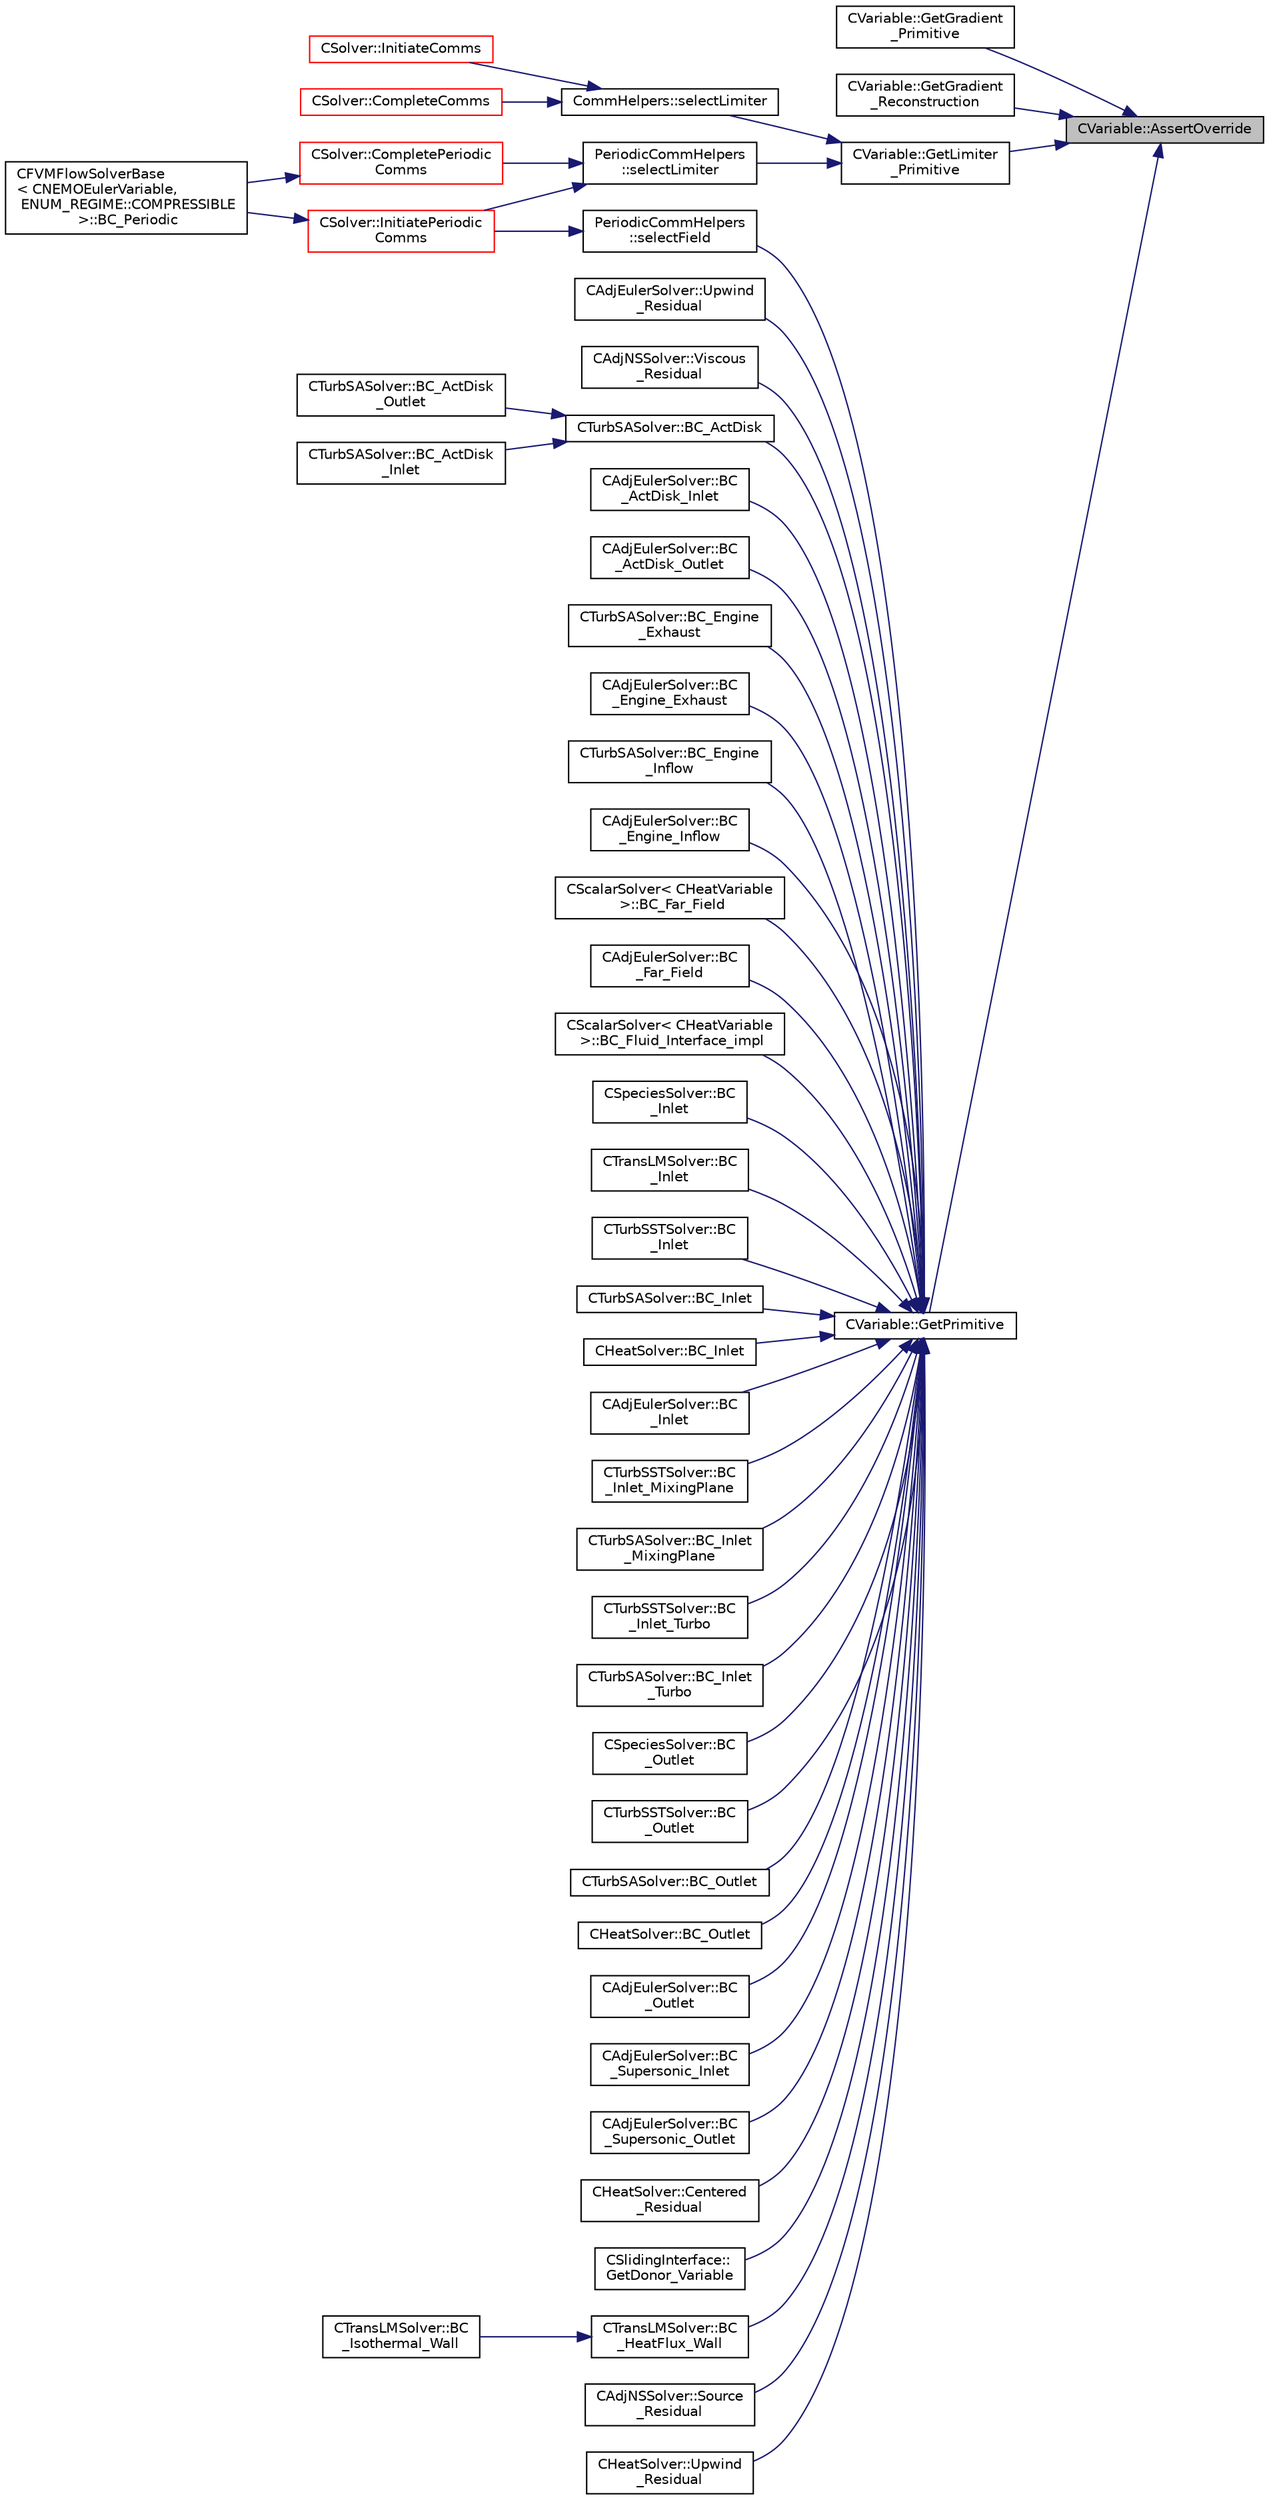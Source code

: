 digraph "CVariable::AssertOverride"
{
 // LATEX_PDF_SIZE
  edge [fontname="Helvetica",fontsize="10",labelfontname="Helvetica",labelfontsize="10"];
  node [fontname="Helvetica",fontsize="10",shape=record];
  rankdir="RL";
  Node1 [label="CVariable::AssertOverride",height=0.2,width=0.4,color="black", fillcolor="grey75", style="filled", fontcolor="black",tooltip=" "];
  Node1 -> Node2 [dir="back",color="midnightblue",fontsize="10",style="solid",fontname="Helvetica"];
  Node2 [label="CVariable::GetGradient\l_Primitive",height=0.2,width=0.4,color="black", fillcolor="white", style="filled",URL="$classCVariable.html#a49daad2be9c97c87d10de102fe5a1368",tooltip="Get the primitive variable gradients for all points."];
  Node1 -> Node3 [dir="back",color="midnightblue",fontsize="10",style="solid",fontname="Helvetica"];
  Node3 [label="CVariable::GetGradient\l_Reconstruction",height=0.2,width=0.4,color="black", fillcolor="white", style="filled",URL="$classCVariable.html#af632bb3f5f6dfc4bada1d0a4c7edddd3",tooltip="Get the reconstruction gradient for primitive variable at all points."];
  Node1 -> Node4 [dir="back",color="midnightblue",fontsize="10",style="solid",fontname="Helvetica"];
  Node4 [label="CVariable::GetLimiter\l_Primitive",height=0.2,width=0.4,color="black", fillcolor="white", style="filled",URL="$classCVariable.html#aa270f046d6bb56c65899db35c4489fd4",tooltip="Get the primitive variables limiter."];
  Node4 -> Node5 [dir="back",color="midnightblue",fontsize="10",style="solid",fontname="Helvetica"];
  Node5 [label="PeriodicCommHelpers\l::selectLimiter",height=0.2,width=0.4,color="black", fillcolor="white", style="filled",URL="$namespacePeriodicCommHelpers.html#a04bf09361d0170e48b14dc8d742da6b0",tooltip=" "];
  Node5 -> Node6 [dir="back",color="midnightblue",fontsize="10",style="solid",fontname="Helvetica"];
  Node6 [label="CSolver::CompletePeriodic\lComms",height=0.2,width=0.4,color="red", fillcolor="white", style="filled",URL="$classCSolver.html#a6b9c3e0290bce84f14ad3fde8ffa8658",tooltip="Routine to complete the set of non-blocking periodic communications launched by InitiatePeriodicComms..."];
  Node6 -> Node7 [dir="back",color="midnightblue",fontsize="10",style="solid",fontname="Helvetica"];
  Node7 [label="CFVMFlowSolverBase\l\< CNEMOEulerVariable,\l ENUM_REGIME::COMPRESSIBLE\l \>::BC_Periodic",height=0.2,width=0.4,color="black", fillcolor="white", style="filled",URL="$classCFVMFlowSolverBase.html#a24ebe4d462bbef07ec992c8c4d3e3aa3",tooltip="Impose a periodic boundary condition by summing contributions from the complete control volume."];
  Node5 -> Node27 [dir="back",color="midnightblue",fontsize="10",style="solid",fontname="Helvetica"];
  Node27 [label="CSolver::InitiatePeriodic\lComms",height=0.2,width=0.4,color="red", fillcolor="white", style="filled",URL="$classCSolver.html#a1a6e3eee698f471925178d422a0c3724",tooltip="Routine to load a solver quantity into the data structures for MPI periodic communication and to laun..."];
  Node27 -> Node7 [dir="back",color="midnightblue",fontsize="10",style="solid",fontname="Helvetica"];
  Node4 -> Node28 [dir="back",color="midnightblue",fontsize="10",style="solid",fontname="Helvetica"];
  Node28 [label="CommHelpers::selectLimiter",height=0.2,width=0.4,color="black", fillcolor="white", style="filled",URL="$namespaceCommHelpers.html#aae9892d8f4089058f1fe9f51729269dd",tooltip=" "];
  Node28 -> Node29 [dir="back",color="midnightblue",fontsize="10",style="solid",fontname="Helvetica"];
  Node29 [label="CSolver::CompleteComms",height=0.2,width=0.4,color="red", fillcolor="white", style="filled",URL="$classCSolver.html#a6891c839827efbebdcbf9a349f4da92c",tooltip="Routine to complete the set of non-blocking communications launched by InitiateComms() and unpacking ..."];
  Node28 -> Node61 [dir="back",color="midnightblue",fontsize="10",style="solid",fontname="Helvetica"];
  Node61 [label="CSolver::InitiateComms",height=0.2,width=0.4,color="red", fillcolor="white", style="filled",URL="$classCSolver.html#a7c5c26e7f006b4bb7e93582d839cf09d",tooltip="Routine to load a solver quantity into the data structures for MPI point-to-point communication and t..."];
  Node1 -> Node62 [dir="back",color="midnightblue",fontsize="10",style="solid",fontname="Helvetica"];
  Node62 [label="CVariable::GetPrimitive",height=0.2,width=0.4,color="black", fillcolor="white", style="filled",URL="$classCVariable.html#a634a803b0d397aec7a44420cd5159079",tooltip="Get the primitive variables for all points."];
  Node62 -> Node63 [dir="back",color="midnightblue",fontsize="10",style="solid",fontname="Helvetica"];
  Node63 [label="CTurbSASolver::BC_ActDisk",height=0.2,width=0.4,color="black", fillcolor="white", style="filled",URL="$classCTurbSASolver.html#a66e84b3d8a0891d1222b6f1ed870733f",tooltip="Impose an actuator disk inlet boundary condition."];
  Node63 -> Node64 [dir="back",color="midnightblue",fontsize="10",style="solid",fontname="Helvetica"];
  Node64 [label="CTurbSASolver::BC_ActDisk\l_Inlet",height=0.2,width=0.4,color="black", fillcolor="white", style="filled",URL="$classCTurbSASolver.html#a12d9bc56fae59b3a01e704213f7bbb47",tooltip="Impose an actuator disk inlet boundary condition."];
  Node63 -> Node65 [dir="back",color="midnightblue",fontsize="10",style="solid",fontname="Helvetica"];
  Node65 [label="CTurbSASolver::BC_ActDisk\l_Outlet",height=0.2,width=0.4,color="black", fillcolor="white", style="filled",URL="$classCTurbSASolver.html#a3e945b3079f74cb75291507298bad1ad",tooltip="Impose an actuator disk outlet boundary condition."];
  Node62 -> Node66 [dir="back",color="midnightblue",fontsize="10",style="solid",fontname="Helvetica"];
  Node66 [label="CAdjEulerSolver::BC\l_ActDisk_Inlet",height=0.2,width=0.4,color="black", fillcolor="white", style="filled",URL="$classCAdjEulerSolver.html#a67518d5cacd92978c0abacd480143b90",tooltip="Impose an actuator disk inlet boundary condition."];
  Node62 -> Node67 [dir="back",color="midnightblue",fontsize="10",style="solid",fontname="Helvetica"];
  Node67 [label="CAdjEulerSolver::BC\l_ActDisk_Outlet",height=0.2,width=0.4,color="black", fillcolor="white", style="filled",URL="$classCAdjEulerSolver.html#aa60ca4eb0d68293819c21c9d8f9a0fcc",tooltip="Impose an actuator disk outlet boundary condition."];
  Node62 -> Node68 [dir="back",color="midnightblue",fontsize="10",style="solid",fontname="Helvetica"];
  Node68 [label="CTurbSASolver::BC_Engine\l_Exhaust",height=0.2,width=0.4,color="black", fillcolor="white", style="filled",URL="$classCTurbSASolver.html#a65653a4cddb1a2dd9cdb6e88e3cde711",tooltip="Impose the engine exhaust boundary condition."];
  Node62 -> Node69 [dir="back",color="midnightblue",fontsize="10",style="solid",fontname="Helvetica"];
  Node69 [label="CAdjEulerSolver::BC\l_Engine_Exhaust",height=0.2,width=0.4,color="black", fillcolor="white", style="filled",URL="$classCAdjEulerSolver.html#a460a66ee6af3bc4070ceebfafbfe5d27",tooltip="Impose the engine exhaust boundary condition."];
  Node62 -> Node70 [dir="back",color="midnightblue",fontsize="10",style="solid",fontname="Helvetica"];
  Node70 [label="CTurbSASolver::BC_Engine\l_Inflow",height=0.2,width=0.4,color="black", fillcolor="white", style="filled",URL="$classCTurbSASolver.html#a50f476d77849977be97da5c07f28e4ce",tooltip="Impose the engine inflow boundary condition."];
  Node62 -> Node71 [dir="back",color="midnightblue",fontsize="10",style="solid",fontname="Helvetica"];
  Node71 [label="CAdjEulerSolver::BC\l_Engine_Inflow",height=0.2,width=0.4,color="black", fillcolor="white", style="filled",URL="$classCAdjEulerSolver.html#a0fdcf2e46487f71abadd4da1eaf80353",tooltip="Impose the engine inflow adjoint boundary condition."];
  Node62 -> Node72 [dir="back",color="midnightblue",fontsize="10",style="solid",fontname="Helvetica"];
  Node72 [label="CScalarSolver\< CHeatVariable\l \>::BC_Far_Field",height=0.2,width=0.4,color="black", fillcolor="white", style="filled",URL="$classCScalarSolver.html#abb80fb42d9d6a87c8f9445354ce0c113",tooltip="Impose the Far Field boundary condition."];
  Node62 -> Node73 [dir="back",color="midnightblue",fontsize="10",style="solid",fontname="Helvetica"];
  Node73 [label="CAdjEulerSolver::BC\l_Far_Field",height=0.2,width=0.4,color="black", fillcolor="white", style="filled",URL="$classCAdjEulerSolver.html#ad145d66ed2938ef1b6a187d3133ee101",tooltip="Impose the boundary condition to the far field using characteristics."];
  Node62 -> Node74 [dir="back",color="midnightblue",fontsize="10",style="solid",fontname="Helvetica"];
  Node74 [label="CScalarSolver\< CHeatVariable\l \>::BC_Fluid_Interface_impl",height=0.2,width=0.4,color="black", fillcolor="white", style="filled",URL="$classCScalarSolver.html#a72b57a00685a9745cd20e1ee5294c31d",tooltip="Generic implementation of the fluid interface boundary condition for scalar solvers."];
  Node62 -> Node75 [dir="back",color="midnightblue",fontsize="10",style="solid",fontname="Helvetica"];
  Node75 [label="CTransLMSolver::BC\l_HeatFlux_Wall",height=0.2,width=0.4,color="black", fillcolor="white", style="filled",URL="$classCTransLMSolver.html#a626ed10ef211b8920fba65183d7a92a6",tooltip="Impose the Langtry Menter transition wall boundary condition."];
  Node75 -> Node76 [dir="back",color="midnightblue",fontsize="10",style="solid",fontname="Helvetica"];
  Node76 [label="CTransLMSolver::BC\l_Isothermal_Wall",height=0.2,width=0.4,color="black", fillcolor="white", style="filled",URL="$classCTransLMSolver.html#a3b7273bf77b59d8be00b486c124bfbde",tooltip="Impose the Navier-Stokes wall boundary condition."];
  Node62 -> Node77 [dir="back",color="midnightblue",fontsize="10",style="solid",fontname="Helvetica"];
  Node77 [label="CSpeciesSolver::BC\l_Inlet",height=0.2,width=0.4,color="black", fillcolor="white", style="filled",URL="$classCSpeciesSolver.html#ae44ba23c513ea2a0ee0e9e203e353b7b",tooltip="Impose the inlet boundary condition."];
  Node62 -> Node78 [dir="back",color="midnightblue",fontsize="10",style="solid",fontname="Helvetica"];
  Node78 [label="CTransLMSolver::BC\l_Inlet",height=0.2,width=0.4,color="black", fillcolor="white", style="filled",URL="$classCTransLMSolver.html#ade87e60ede32885ec06465435326612d",tooltip="Impose the inlet boundary condition."];
  Node62 -> Node79 [dir="back",color="midnightblue",fontsize="10",style="solid",fontname="Helvetica"];
  Node79 [label="CTurbSSTSolver::BC\l_Inlet",height=0.2,width=0.4,color="black", fillcolor="white", style="filled",URL="$classCTurbSSTSolver.html#ad82e31e58c6d95db62377666c3554d3d",tooltip="Impose the inlet boundary condition."];
  Node62 -> Node80 [dir="back",color="midnightblue",fontsize="10",style="solid",fontname="Helvetica"];
  Node80 [label="CTurbSASolver::BC_Inlet",height=0.2,width=0.4,color="black", fillcolor="white", style="filled",URL="$classCTurbSASolver.html#ab630c3c3f90b092d0b79fe9d91165c33",tooltip="Impose the inlet boundary condition."];
  Node62 -> Node81 [dir="back",color="midnightblue",fontsize="10",style="solid",fontname="Helvetica"];
  Node81 [label="CHeatSolver::BC_Inlet",height=0.2,width=0.4,color="black", fillcolor="white", style="filled",URL="$classCHeatSolver.html#a425001a48ff8e440183ac9d74ed5e15c",tooltip="Impose the inlet boundary condition."];
  Node62 -> Node82 [dir="back",color="midnightblue",fontsize="10",style="solid",fontname="Helvetica"];
  Node82 [label="CAdjEulerSolver::BC\l_Inlet",height=0.2,width=0.4,color="black", fillcolor="white", style="filled",URL="$classCAdjEulerSolver.html#ae32700e955c44bc12de7a818d8e412bf",tooltip="Impose the inlet boundary condition."];
  Node62 -> Node83 [dir="back",color="midnightblue",fontsize="10",style="solid",fontname="Helvetica"];
  Node83 [label="CTurbSSTSolver::BC\l_Inlet_MixingPlane",height=0.2,width=0.4,color="black", fillcolor="white", style="filled",URL="$classCTurbSSTSolver.html#a9d4b339f4ee99d06b604bf17a24e8fe8",tooltip="Impose the inlet boundary condition."];
  Node62 -> Node84 [dir="back",color="midnightblue",fontsize="10",style="solid",fontname="Helvetica"];
  Node84 [label="CTurbSASolver::BC_Inlet\l_MixingPlane",height=0.2,width=0.4,color="black", fillcolor="white", style="filled",URL="$classCTurbSASolver.html#a01e392cd5dd660196e86d7dec01d1acd",tooltip="Impose the inlet boundary condition."];
  Node62 -> Node85 [dir="back",color="midnightblue",fontsize="10",style="solid",fontname="Helvetica"];
  Node85 [label="CTurbSSTSolver::BC\l_Inlet_Turbo",height=0.2,width=0.4,color="black", fillcolor="white", style="filled",URL="$classCTurbSSTSolver.html#a054ade13cc21d3d718c8fa2f2d514112",tooltip="Impose the inlet boundary condition."];
  Node62 -> Node86 [dir="back",color="midnightblue",fontsize="10",style="solid",fontname="Helvetica"];
  Node86 [label="CTurbSASolver::BC_Inlet\l_Turbo",height=0.2,width=0.4,color="black", fillcolor="white", style="filled",URL="$classCTurbSASolver.html#a9cdd12aa912c00c12dbb80cc21c7977a",tooltip="Impose the inlet boundary condition."];
  Node62 -> Node87 [dir="back",color="midnightblue",fontsize="10",style="solid",fontname="Helvetica"];
  Node87 [label="CSpeciesSolver::BC\l_Outlet",height=0.2,width=0.4,color="black", fillcolor="white", style="filled",URL="$classCSpeciesSolver.html#a548512ab2846aa9efea881ad958db6c0",tooltip="Impose the outlet boundary condition."];
  Node62 -> Node88 [dir="back",color="midnightblue",fontsize="10",style="solid",fontname="Helvetica"];
  Node88 [label="CTurbSSTSolver::BC\l_Outlet",height=0.2,width=0.4,color="black", fillcolor="white", style="filled",URL="$classCTurbSSTSolver.html#a54cdb1d97d7a039ace8ddc82abacb923",tooltip="Impose the outlet boundary condition."];
  Node62 -> Node89 [dir="back",color="midnightblue",fontsize="10",style="solid",fontname="Helvetica"];
  Node89 [label="CTurbSASolver::BC_Outlet",height=0.2,width=0.4,color="black", fillcolor="white", style="filled",URL="$classCTurbSASolver.html#a185abcbd50986de9d082280228f343de",tooltip="Impose the outlet boundary condition."];
  Node62 -> Node90 [dir="back",color="midnightblue",fontsize="10",style="solid",fontname="Helvetica"];
  Node90 [label="CHeatSolver::BC_Outlet",height=0.2,width=0.4,color="black", fillcolor="white", style="filled",URL="$classCHeatSolver.html#abc1e47b78958eee285963f0d9a972595",tooltip="Impose the outlet boundary condition."];
  Node62 -> Node91 [dir="back",color="midnightblue",fontsize="10",style="solid",fontname="Helvetica"];
  Node91 [label="CAdjEulerSolver::BC\l_Outlet",height=0.2,width=0.4,color="black", fillcolor="white", style="filled",URL="$classCAdjEulerSolver.html#a606732a2540893587de80506c5d0ac70",tooltip="Impose the outlet boundary condition."];
  Node62 -> Node92 [dir="back",color="midnightblue",fontsize="10",style="solid",fontname="Helvetica"];
  Node92 [label="CAdjEulerSolver::BC\l_Supersonic_Inlet",height=0.2,width=0.4,color="black", fillcolor="white", style="filled",URL="$classCAdjEulerSolver.html#a387bb98473abfa504de673a89f39cd70",tooltip="Impose the supersonic inlet boundary condition."];
  Node62 -> Node93 [dir="back",color="midnightblue",fontsize="10",style="solid",fontname="Helvetica"];
  Node93 [label="CAdjEulerSolver::BC\l_Supersonic_Outlet",height=0.2,width=0.4,color="black", fillcolor="white", style="filled",URL="$classCAdjEulerSolver.html#a2d9d0f85686f7c45ab8ddb89161cc376",tooltip="Impose the supersonic outlet boundary condition."];
  Node62 -> Node94 [dir="back",color="midnightblue",fontsize="10",style="solid",fontname="Helvetica"];
  Node94 [label="CHeatSolver::Centered\l_Residual",height=0.2,width=0.4,color="black", fillcolor="white", style="filled",URL="$classCHeatSolver.html#ad35bd70948a7f8d17862306ab796b869",tooltip="Compute the spatial integration using a centered scheme."];
  Node62 -> Node95 [dir="back",color="midnightblue",fontsize="10",style="solid",fontname="Helvetica"];
  Node95 [label="CSlidingInterface::\lGetDonor_Variable",height=0.2,width=0.4,color="black", fillcolor="white", style="filled",URL="$classCSlidingInterface.html#a88a011742e1e658b90a566307e42ec1f",tooltip="Retrieve the variable that will be sent from donor mesh to target mesh."];
  Node62 -> Node96 [dir="back",color="midnightblue",fontsize="10",style="solid",fontname="Helvetica"];
  Node96 [label="PeriodicCommHelpers\l::selectField",height=0.2,width=0.4,color="black", fillcolor="white", style="filled",URL="$namespacePeriodicCommHelpers.html#a8b5aafb75dc77a95920740f4527e49d5",tooltip=" "];
  Node96 -> Node27 [dir="back",color="midnightblue",fontsize="10",style="solid",fontname="Helvetica"];
  Node62 -> Node97 [dir="back",color="midnightblue",fontsize="10",style="solid",fontname="Helvetica"];
  Node97 [label="CAdjNSSolver::Source\l_Residual",height=0.2,width=0.4,color="black", fillcolor="white", style="filled",URL="$classCAdjNSSolver.html#a3f7289e94076471c23e53da293b69645",tooltip="Source term computation."];
  Node62 -> Node98 [dir="back",color="midnightblue",fontsize="10",style="solid",fontname="Helvetica"];
  Node98 [label="CHeatSolver::Upwind\l_Residual",height=0.2,width=0.4,color="black", fillcolor="white", style="filled",URL="$classCHeatSolver.html#a6ae942fed49ba1b235dd757ee801f917",tooltip="Compute the spatial integration using a upwind scheme."];
  Node62 -> Node99 [dir="back",color="midnightblue",fontsize="10",style="solid",fontname="Helvetica"];
  Node99 [label="CAdjEulerSolver::Upwind\l_Residual",height=0.2,width=0.4,color="black", fillcolor="white", style="filled",URL="$classCAdjEulerSolver.html#a27f05ad7c19b238efda73a2866c4b9b7",tooltip="Compute the spatial integration using a upwind scheme."];
  Node62 -> Node100 [dir="back",color="midnightblue",fontsize="10",style="solid",fontname="Helvetica"];
  Node100 [label="CAdjNSSolver::Viscous\l_Residual",height=0.2,width=0.4,color="black", fillcolor="white", style="filled",URL="$classCAdjNSSolver.html#a87064a324dd57b715155f405fc0804fc",tooltip="Compute the viscous residuals for the adjoint equation."];
}
